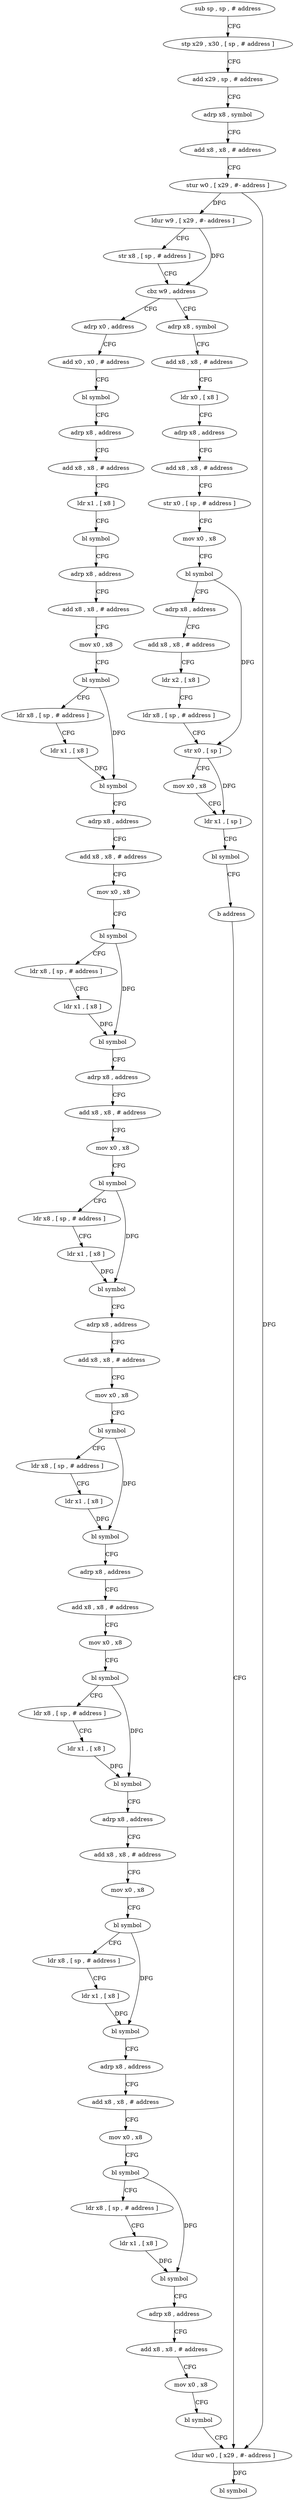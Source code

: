 digraph "func" {
"4200076" [label = "sub sp , sp , # address" ]
"4200080" [label = "stp x29 , x30 , [ sp , # address ]" ]
"4200084" [label = "add x29 , sp , # address" ]
"4200088" [label = "adrp x8 , symbol" ]
"4200092" [label = "add x8 , x8 , # address" ]
"4200096" [label = "stur w0 , [ x29 , #- address ]" ]
"4200100" [label = "ldur w9 , [ x29 , #- address ]" ]
"4200104" [label = "str x8 , [ sp , # address ]" ]
"4200108" [label = "cbz w9 , address" ]
"4200180" [label = "adrp x0 , address" ]
"4200112" [label = "adrp x8 , symbol" ]
"4200184" [label = "add x0 , x0 , # address" ]
"4200188" [label = "bl symbol" ]
"4200192" [label = "adrp x8 , address" ]
"4200196" [label = "add x8 , x8 , # address" ]
"4200200" [label = "ldr x1 , [ x8 ]" ]
"4200204" [label = "bl symbol" ]
"4200208" [label = "adrp x8 , address" ]
"4200212" [label = "add x8 , x8 , # address" ]
"4200216" [label = "mov x0 , x8" ]
"4200220" [label = "bl symbol" ]
"4200224" [label = "ldr x8 , [ sp , # address ]" ]
"4200228" [label = "ldr x1 , [ x8 ]" ]
"4200232" [label = "bl symbol" ]
"4200236" [label = "adrp x8 , address" ]
"4200240" [label = "add x8 , x8 , # address" ]
"4200244" [label = "mov x0 , x8" ]
"4200248" [label = "bl symbol" ]
"4200252" [label = "ldr x8 , [ sp , # address ]" ]
"4200256" [label = "ldr x1 , [ x8 ]" ]
"4200260" [label = "bl symbol" ]
"4200264" [label = "adrp x8 , address" ]
"4200268" [label = "add x8 , x8 , # address" ]
"4200272" [label = "mov x0 , x8" ]
"4200276" [label = "bl symbol" ]
"4200280" [label = "ldr x8 , [ sp , # address ]" ]
"4200284" [label = "ldr x1 , [ x8 ]" ]
"4200288" [label = "bl symbol" ]
"4200292" [label = "adrp x8 , address" ]
"4200296" [label = "add x8 , x8 , # address" ]
"4200300" [label = "mov x0 , x8" ]
"4200304" [label = "bl symbol" ]
"4200308" [label = "ldr x8 , [ sp , # address ]" ]
"4200312" [label = "ldr x1 , [ x8 ]" ]
"4200316" [label = "bl symbol" ]
"4200320" [label = "adrp x8 , address" ]
"4200324" [label = "add x8 , x8 , # address" ]
"4200328" [label = "mov x0 , x8" ]
"4200332" [label = "bl symbol" ]
"4200336" [label = "ldr x8 , [ sp , # address ]" ]
"4200340" [label = "ldr x1 , [ x8 ]" ]
"4200344" [label = "bl symbol" ]
"4200348" [label = "adrp x8 , address" ]
"4200352" [label = "add x8 , x8 , # address" ]
"4200356" [label = "mov x0 , x8" ]
"4200360" [label = "bl symbol" ]
"4200364" [label = "ldr x8 , [ sp , # address ]" ]
"4200368" [label = "ldr x1 , [ x8 ]" ]
"4200372" [label = "bl symbol" ]
"4200376" [label = "adrp x8 , address" ]
"4200380" [label = "add x8 , x8 , # address" ]
"4200384" [label = "mov x0 , x8" ]
"4200388" [label = "bl symbol" ]
"4200392" [label = "ldr x8 , [ sp , # address ]" ]
"4200396" [label = "ldr x1 , [ x8 ]" ]
"4200400" [label = "bl symbol" ]
"4200404" [label = "adrp x8 , address" ]
"4200408" [label = "add x8 , x8 , # address" ]
"4200412" [label = "mov x0 , x8" ]
"4200416" [label = "bl symbol" ]
"4200420" [label = "ldur w0 , [ x29 , #- address ]" ]
"4200116" [label = "add x8 , x8 , # address" ]
"4200120" [label = "ldr x0 , [ x8 ]" ]
"4200124" [label = "adrp x8 , address" ]
"4200128" [label = "add x8 , x8 , # address" ]
"4200132" [label = "str x0 , [ sp , # address ]" ]
"4200136" [label = "mov x0 , x8" ]
"4200140" [label = "bl symbol" ]
"4200144" [label = "adrp x8 , address" ]
"4200148" [label = "add x8 , x8 , # address" ]
"4200152" [label = "ldr x2 , [ x8 ]" ]
"4200156" [label = "ldr x8 , [ sp , # address ]" ]
"4200160" [label = "str x0 , [ sp ]" ]
"4200164" [label = "mov x0 , x8" ]
"4200168" [label = "ldr x1 , [ sp ]" ]
"4200172" [label = "bl symbol" ]
"4200176" [label = "b address" ]
"4200424" [label = "bl symbol" ]
"4200076" -> "4200080" [ label = "CFG" ]
"4200080" -> "4200084" [ label = "CFG" ]
"4200084" -> "4200088" [ label = "CFG" ]
"4200088" -> "4200092" [ label = "CFG" ]
"4200092" -> "4200096" [ label = "CFG" ]
"4200096" -> "4200100" [ label = "DFG" ]
"4200096" -> "4200420" [ label = "DFG" ]
"4200100" -> "4200104" [ label = "CFG" ]
"4200100" -> "4200108" [ label = "DFG" ]
"4200104" -> "4200108" [ label = "CFG" ]
"4200108" -> "4200180" [ label = "CFG" ]
"4200108" -> "4200112" [ label = "CFG" ]
"4200180" -> "4200184" [ label = "CFG" ]
"4200112" -> "4200116" [ label = "CFG" ]
"4200184" -> "4200188" [ label = "CFG" ]
"4200188" -> "4200192" [ label = "CFG" ]
"4200192" -> "4200196" [ label = "CFG" ]
"4200196" -> "4200200" [ label = "CFG" ]
"4200200" -> "4200204" [ label = "CFG" ]
"4200204" -> "4200208" [ label = "CFG" ]
"4200208" -> "4200212" [ label = "CFG" ]
"4200212" -> "4200216" [ label = "CFG" ]
"4200216" -> "4200220" [ label = "CFG" ]
"4200220" -> "4200224" [ label = "CFG" ]
"4200220" -> "4200232" [ label = "DFG" ]
"4200224" -> "4200228" [ label = "CFG" ]
"4200228" -> "4200232" [ label = "DFG" ]
"4200232" -> "4200236" [ label = "CFG" ]
"4200236" -> "4200240" [ label = "CFG" ]
"4200240" -> "4200244" [ label = "CFG" ]
"4200244" -> "4200248" [ label = "CFG" ]
"4200248" -> "4200252" [ label = "CFG" ]
"4200248" -> "4200260" [ label = "DFG" ]
"4200252" -> "4200256" [ label = "CFG" ]
"4200256" -> "4200260" [ label = "DFG" ]
"4200260" -> "4200264" [ label = "CFG" ]
"4200264" -> "4200268" [ label = "CFG" ]
"4200268" -> "4200272" [ label = "CFG" ]
"4200272" -> "4200276" [ label = "CFG" ]
"4200276" -> "4200280" [ label = "CFG" ]
"4200276" -> "4200288" [ label = "DFG" ]
"4200280" -> "4200284" [ label = "CFG" ]
"4200284" -> "4200288" [ label = "DFG" ]
"4200288" -> "4200292" [ label = "CFG" ]
"4200292" -> "4200296" [ label = "CFG" ]
"4200296" -> "4200300" [ label = "CFG" ]
"4200300" -> "4200304" [ label = "CFG" ]
"4200304" -> "4200308" [ label = "CFG" ]
"4200304" -> "4200316" [ label = "DFG" ]
"4200308" -> "4200312" [ label = "CFG" ]
"4200312" -> "4200316" [ label = "DFG" ]
"4200316" -> "4200320" [ label = "CFG" ]
"4200320" -> "4200324" [ label = "CFG" ]
"4200324" -> "4200328" [ label = "CFG" ]
"4200328" -> "4200332" [ label = "CFG" ]
"4200332" -> "4200336" [ label = "CFG" ]
"4200332" -> "4200344" [ label = "DFG" ]
"4200336" -> "4200340" [ label = "CFG" ]
"4200340" -> "4200344" [ label = "DFG" ]
"4200344" -> "4200348" [ label = "CFG" ]
"4200348" -> "4200352" [ label = "CFG" ]
"4200352" -> "4200356" [ label = "CFG" ]
"4200356" -> "4200360" [ label = "CFG" ]
"4200360" -> "4200364" [ label = "CFG" ]
"4200360" -> "4200372" [ label = "DFG" ]
"4200364" -> "4200368" [ label = "CFG" ]
"4200368" -> "4200372" [ label = "DFG" ]
"4200372" -> "4200376" [ label = "CFG" ]
"4200376" -> "4200380" [ label = "CFG" ]
"4200380" -> "4200384" [ label = "CFG" ]
"4200384" -> "4200388" [ label = "CFG" ]
"4200388" -> "4200392" [ label = "CFG" ]
"4200388" -> "4200400" [ label = "DFG" ]
"4200392" -> "4200396" [ label = "CFG" ]
"4200396" -> "4200400" [ label = "DFG" ]
"4200400" -> "4200404" [ label = "CFG" ]
"4200404" -> "4200408" [ label = "CFG" ]
"4200408" -> "4200412" [ label = "CFG" ]
"4200412" -> "4200416" [ label = "CFG" ]
"4200416" -> "4200420" [ label = "CFG" ]
"4200420" -> "4200424" [ label = "DFG" ]
"4200116" -> "4200120" [ label = "CFG" ]
"4200120" -> "4200124" [ label = "CFG" ]
"4200124" -> "4200128" [ label = "CFG" ]
"4200128" -> "4200132" [ label = "CFG" ]
"4200132" -> "4200136" [ label = "CFG" ]
"4200136" -> "4200140" [ label = "CFG" ]
"4200140" -> "4200144" [ label = "CFG" ]
"4200140" -> "4200160" [ label = "DFG" ]
"4200144" -> "4200148" [ label = "CFG" ]
"4200148" -> "4200152" [ label = "CFG" ]
"4200152" -> "4200156" [ label = "CFG" ]
"4200156" -> "4200160" [ label = "CFG" ]
"4200160" -> "4200164" [ label = "CFG" ]
"4200160" -> "4200168" [ label = "DFG" ]
"4200164" -> "4200168" [ label = "CFG" ]
"4200168" -> "4200172" [ label = "CFG" ]
"4200172" -> "4200176" [ label = "CFG" ]
"4200176" -> "4200420" [ label = "CFG" ]
}

